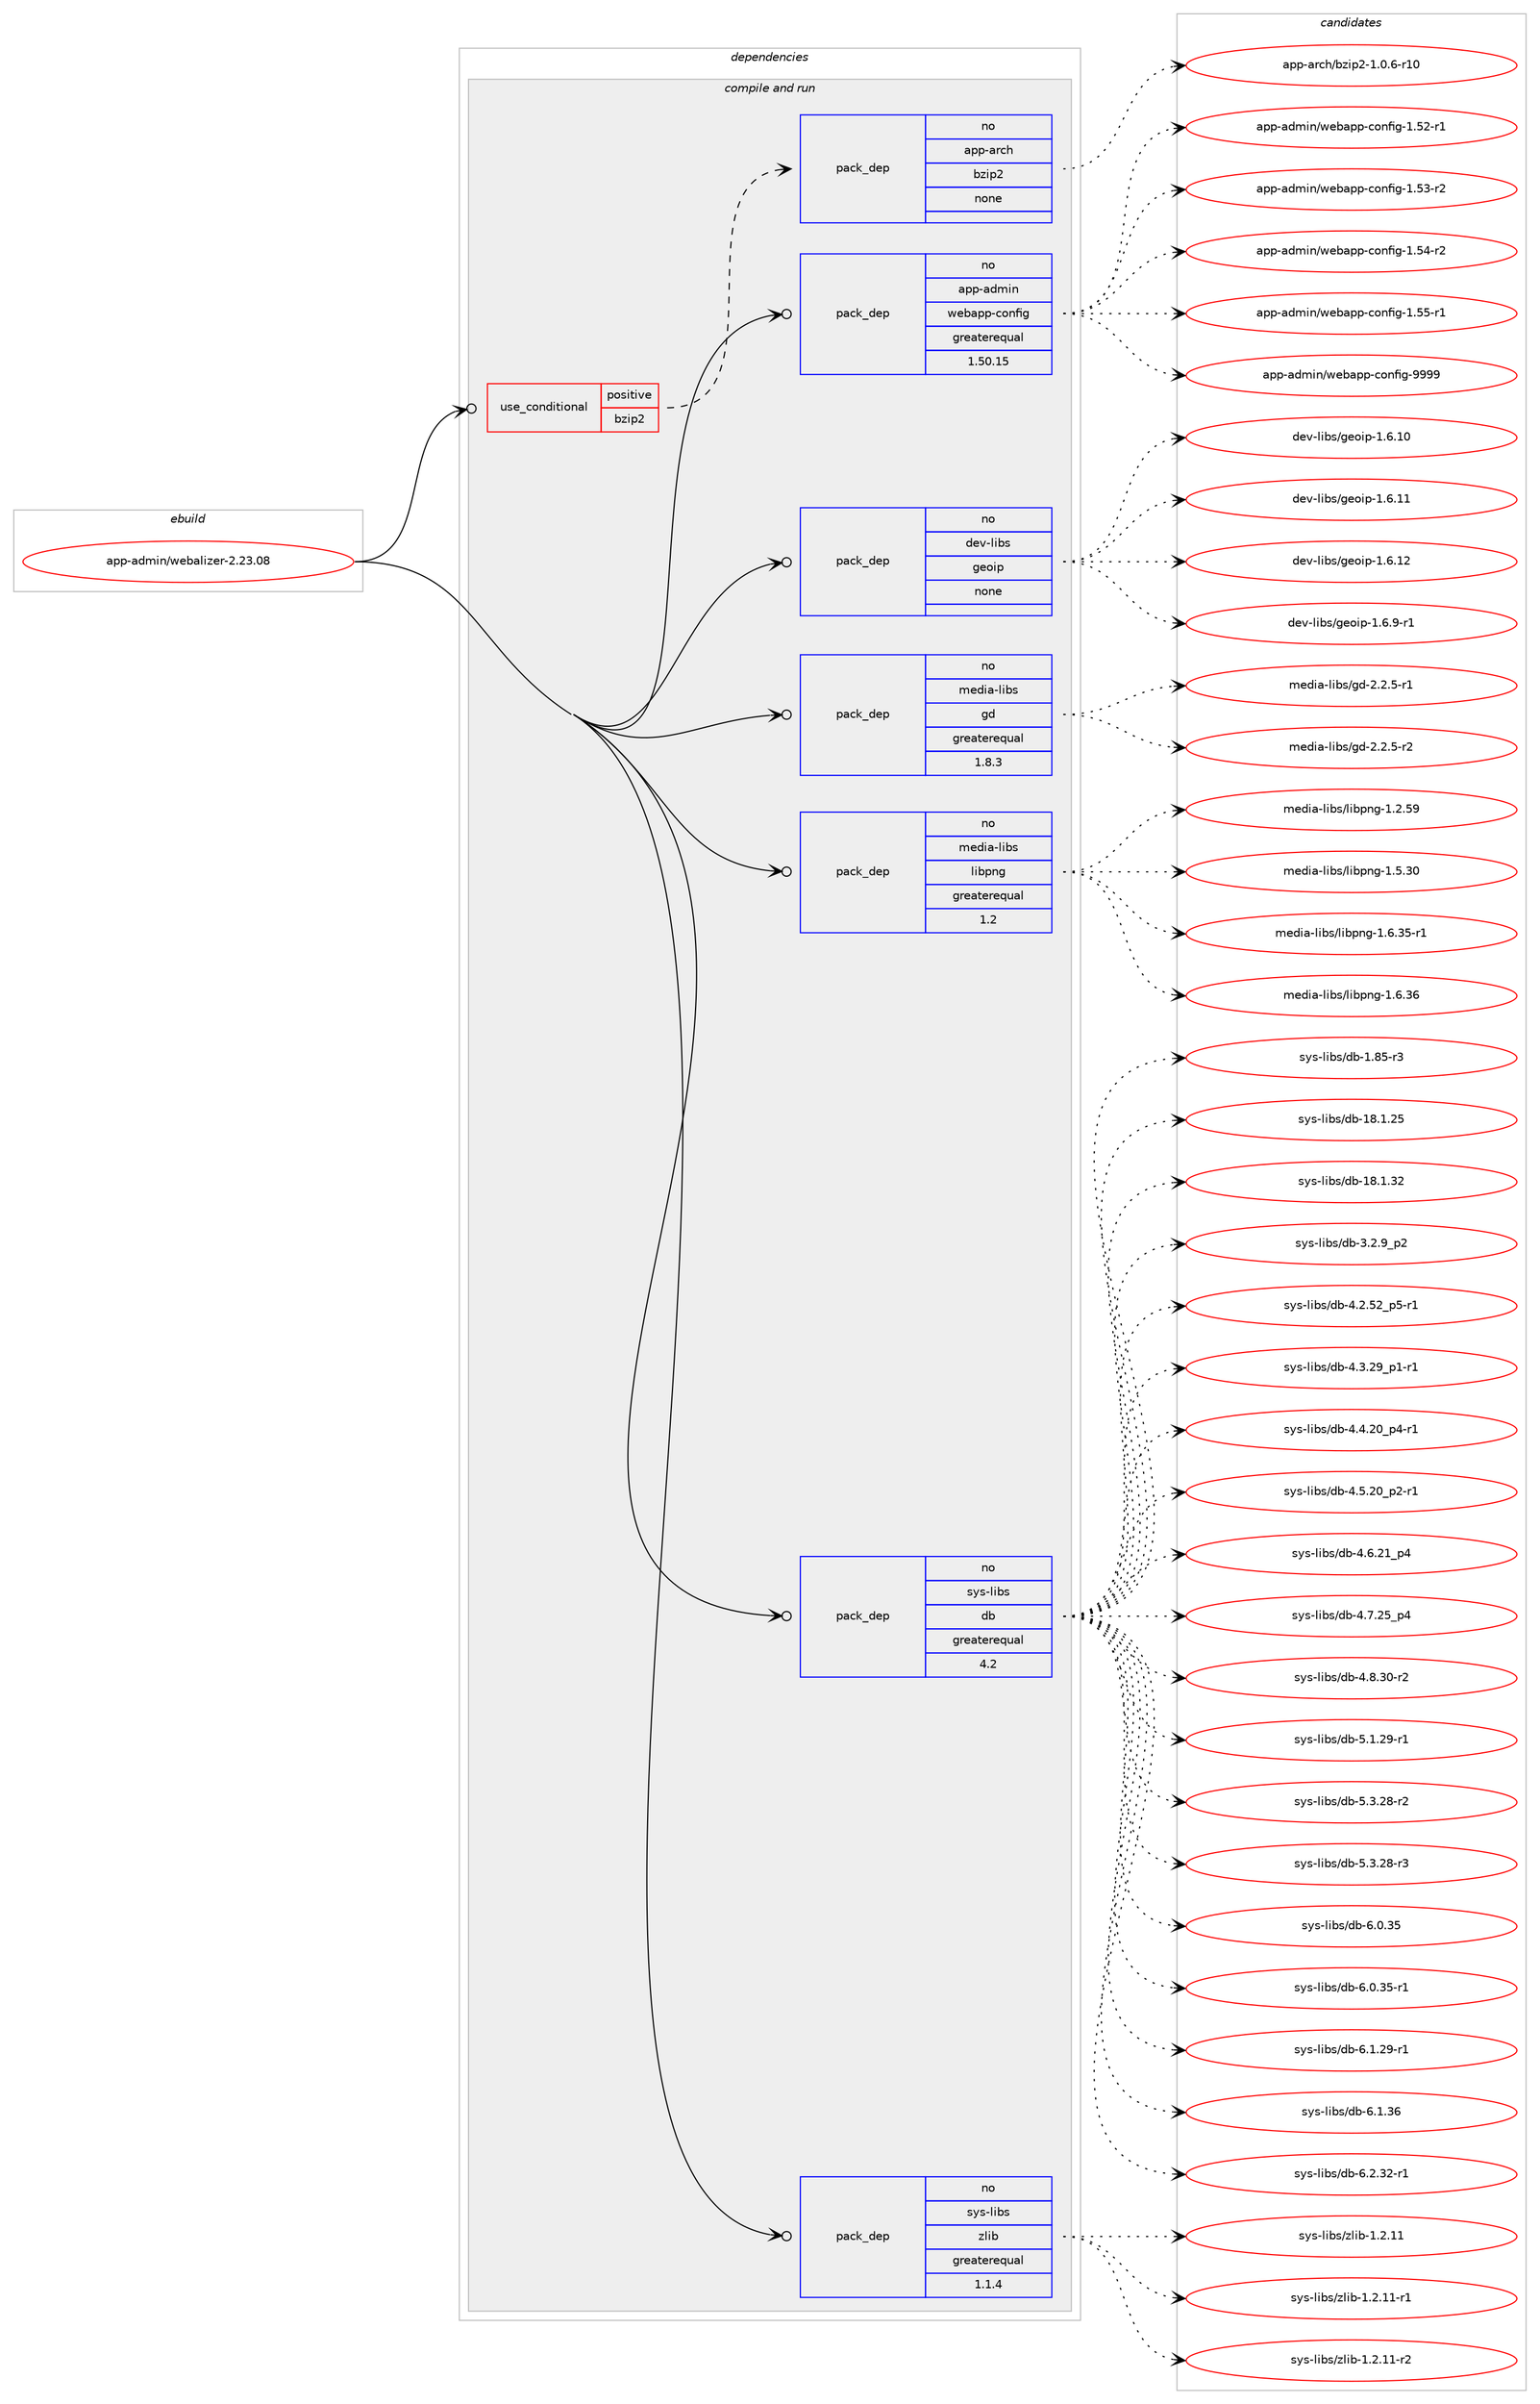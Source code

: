digraph prolog {

# *************
# Graph options
# *************

newrank=true;
concentrate=true;
compound=true;
graph [rankdir=LR,fontname=Helvetica,fontsize=10,ranksep=1.5];#, ranksep=2.5, nodesep=0.2];
edge  [arrowhead=vee];
node  [fontname=Helvetica,fontsize=10];

# **********
# The ebuild
# **********

subgraph cluster_leftcol {
color=gray;
rank=same;
label=<<i>ebuild</i>>;
id [label="app-admin/webalizer-2.23.08", color=red, width=4, href="../app-admin/webalizer-2.23.08.svg"];
}

# ****************
# The dependencies
# ****************

subgraph cluster_midcol {
color=gray;
label=<<i>dependencies</i>>;
subgraph cluster_compile {
fillcolor="#eeeeee";
style=filled;
label=<<i>compile</i>>;
}
subgraph cluster_compileandrun {
fillcolor="#eeeeee";
style=filled;
label=<<i>compile and run</i>>;
subgraph cond346266 {
dependency1270245 [label=<<TABLE BORDER="0" CELLBORDER="1" CELLSPACING="0" CELLPADDING="4"><TR><TD ROWSPAN="3" CELLPADDING="10">use_conditional</TD></TR><TR><TD>positive</TD></TR><TR><TD>bzip2</TD></TR></TABLE>>, shape=none, color=red];
subgraph pack904292 {
dependency1270246 [label=<<TABLE BORDER="0" CELLBORDER="1" CELLSPACING="0" CELLPADDING="4" WIDTH="220"><TR><TD ROWSPAN="6" CELLPADDING="30">pack_dep</TD></TR><TR><TD WIDTH="110">no</TD></TR><TR><TD>app-arch</TD></TR><TR><TD>bzip2</TD></TR><TR><TD>none</TD></TR><TR><TD></TD></TR></TABLE>>, shape=none, color=blue];
}
dependency1270245:e -> dependency1270246:w [weight=20,style="dashed",arrowhead="vee"];
}
id:e -> dependency1270245:w [weight=20,style="solid",arrowhead="odotvee"];
subgraph pack904293 {
dependency1270247 [label=<<TABLE BORDER="0" CELLBORDER="1" CELLSPACING="0" CELLPADDING="4" WIDTH="220"><TR><TD ROWSPAN="6" CELLPADDING="30">pack_dep</TD></TR><TR><TD WIDTH="110">no</TD></TR><TR><TD>app-admin</TD></TR><TR><TD>webapp-config</TD></TR><TR><TD>greaterequal</TD></TR><TR><TD>1.50.15</TD></TR></TABLE>>, shape=none, color=blue];
}
id:e -> dependency1270247:w [weight=20,style="solid",arrowhead="odotvee"];
subgraph pack904294 {
dependency1270248 [label=<<TABLE BORDER="0" CELLBORDER="1" CELLSPACING="0" CELLPADDING="4" WIDTH="220"><TR><TD ROWSPAN="6" CELLPADDING="30">pack_dep</TD></TR><TR><TD WIDTH="110">no</TD></TR><TR><TD>dev-libs</TD></TR><TR><TD>geoip</TD></TR><TR><TD>none</TD></TR><TR><TD></TD></TR></TABLE>>, shape=none, color=blue];
}
id:e -> dependency1270248:w [weight=20,style="solid",arrowhead="odotvee"];
subgraph pack904295 {
dependency1270249 [label=<<TABLE BORDER="0" CELLBORDER="1" CELLSPACING="0" CELLPADDING="4" WIDTH="220"><TR><TD ROWSPAN="6" CELLPADDING="30">pack_dep</TD></TR><TR><TD WIDTH="110">no</TD></TR><TR><TD>media-libs</TD></TR><TR><TD>gd</TD></TR><TR><TD>greaterequal</TD></TR><TR><TD>1.8.3</TD></TR></TABLE>>, shape=none, color=blue];
}
id:e -> dependency1270249:w [weight=20,style="solid",arrowhead="odotvee"];
subgraph pack904296 {
dependency1270250 [label=<<TABLE BORDER="0" CELLBORDER="1" CELLSPACING="0" CELLPADDING="4" WIDTH="220"><TR><TD ROWSPAN="6" CELLPADDING="30">pack_dep</TD></TR><TR><TD WIDTH="110">no</TD></TR><TR><TD>media-libs</TD></TR><TR><TD>libpng</TD></TR><TR><TD>greaterequal</TD></TR><TR><TD>1.2</TD></TR></TABLE>>, shape=none, color=blue];
}
id:e -> dependency1270250:w [weight=20,style="solid",arrowhead="odotvee"];
subgraph pack904297 {
dependency1270251 [label=<<TABLE BORDER="0" CELLBORDER="1" CELLSPACING="0" CELLPADDING="4" WIDTH="220"><TR><TD ROWSPAN="6" CELLPADDING="30">pack_dep</TD></TR><TR><TD WIDTH="110">no</TD></TR><TR><TD>sys-libs</TD></TR><TR><TD>db</TD></TR><TR><TD>greaterequal</TD></TR><TR><TD>4.2</TD></TR></TABLE>>, shape=none, color=blue];
}
id:e -> dependency1270251:w [weight=20,style="solid",arrowhead="odotvee"];
subgraph pack904298 {
dependency1270252 [label=<<TABLE BORDER="0" CELLBORDER="1" CELLSPACING="0" CELLPADDING="4" WIDTH="220"><TR><TD ROWSPAN="6" CELLPADDING="30">pack_dep</TD></TR><TR><TD WIDTH="110">no</TD></TR><TR><TD>sys-libs</TD></TR><TR><TD>zlib</TD></TR><TR><TD>greaterequal</TD></TR><TR><TD>1.1.4</TD></TR></TABLE>>, shape=none, color=blue];
}
id:e -> dependency1270252:w [weight=20,style="solid",arrowhead="odotvee"];
}
subgraph cluster_run {
fillcolor="#eeeeee";
style=filled;
label=<<i>run</i>>;
}
}

# **************
# The candidates
# **************

subgraph cluster_choices {
rank=same;
color=gray;
label=<<i>candidates</i>>;

subgraph choice904292 {
color=black;
nodesep=1;
choice97112112459711499104479812210511250454946484654451144948 [label="app-arch/bzip2-1.0.6-r10", color=red, width=4,href="../app-arch/bzip2-1.0.6-r10.svg"];
dependency1270246:e -> choice97112112459711499104479812210511250454946484654451144948:w [style=dotted,weight="100"];
}
subgraph choice904293 {
color=black;
nodesep=1;
choice971121124597100109105110471191019897112112459911111010210510345494653504511449 [label="app-admin/webapp-config-1.52-r1", color=red, width=4,href="../app-admin/webapp-config-1.52-r1.svg"];
choice971121124597100109105110471191019897112112459911111010210510345494653514511450 [label="app-admin/webapp-config-1.53-r2", color=red, width=4,href="../app-admin/webapp-config-1.53-r2.svg"];
choice971121124597100109105110471191019897112112459911111010210510345494653524511450 [label="app-admin/webapp-config-1.54-r2", color=red, width=4,href="../app-admin/webapp-config-1.54-r2.svg"];
choice971121124597100109105110471191019897112112459911111010210510345494653534511449 [label="app-admin/webapp-config-1.55-r1", color=red, width=4,href="../app-admin/webapp-config-1.55-r1.svg"];
choice97112112459710010910511047119101989711211245991111101021051034557575757 [label="app-admin/webapp-config-9999", color=red, width=4,href="../app-admin/webapp-config-9999.svg"];
dependency1270247:e -> choice971121124597100109105110471191019897112112459911111010210510345494653504511449:w [style=dotted,weight="100"];
dependency1270247:e -> choice971121124597100109105110471191019897112112459911111010210510345494653514511450:w [style=dotted,weight="100"];
dependency1270247:e -> choice971121124597100109105110471191019897112112459911111010210510345494653524511450:w [style=dotted,weight="100"];
dependency1270247:e -> choice971121124597100109105110471191019897112112459911111010210510345494653534511449:w [style=dotted,weight="100"];
dependency1270247:e -> choice97112112459710010910511047119101989711211245991111101021051034557575757:w [style=dotted,weight="100"];
}
subgraph choice904294 {
color=black;
nodesep=1;
choice10010111845108105981154710310111110511245494654464948 [label="dev-libs/geoip-1.6.10", color=red, width=4,href="../dev-libs/geoip-1.6.10.svg"];
choice10010111845108105981154710310111110511245494654464949 [label="dev-libs/geoip-1.6.11", color=red, width=4,href="../dev-libs/geoip-1.6.11.svg"];
choice10010111845108105981154710310111110511245494654464950 [label="dev-libs/geoip-1.6.12", color=red, width=4,href="../dev-libs/geoip-1.6.12.svg"];
choice1001011184510810598115471031011111051124549465446574511449 [label="dev-libs/geoip-1.6.9-r1", color=red, width=4,href="../dev-libs/geoip-1.6.9-r1.svg"];
dependency1270248:e -> choice10010111845108105981154710310111110511245494654464948:w [style=dotted,weight="100"];
dependency1270248:e -> choice10010111845108105981154710310111110511245494654464949:w [style=dotted,weight="100"];
dependency1270248:e -> choice10010111845108105981154710310111110511245494654464950:w [style=dotted,weight="100"];
dependency1270248:e -> choice1001011184510810598115471031011111051124549465446574511449:w [style=dotted,weight="100"];
}
subgraph choice904295 {
color=black;
nodesep=1;
choice109101100105974510810598115471031004550465046534511449 [label="media-libs/gd-2.2.5-r1", color=red, width=4,href="../media-libs/gd-2.2.5-r1.svg"];
choice109101100105974510810598115471031004550465046534511450 [label="media-libs/gd-2.2.5-r2", color=red, width=4,href="../media-libs/gd-2.2.5-r2.svg"];
dependency1270249:e -> choice109101100105974510810598115471031004550465046534511449:w [style=dotted,weight="100"];
dependency1270249:e -> choice109101100105974510810598115471031004550465046534511450:w [style=dotted,weight="100"];
}
subgraph choice904296 {
color=black;
nodesep=1;
choice109101100105974510810598115471081059811211010345494650465357 [label="media-libs/libpng-1.2.59", color=red, width=4,href="../media-libs/libpng-1.2.59.svg"];
choice109101100105974510810598115471081059811211010345494653465148 [label="media-libs/libpng-1.5.30", color=red, width=4,href="../media-libs/libpng-1.5.30.svg"];
choice1091011001059745108105981154710810598112110103454946544651534511449 [label="media-libs/libpng-1.6.35-r1", color=red, width=4,href="../media-libs/libpng-1.6.35-r1.svg"];
choice109101100105974510810598115471081059811211010345494654465154 [label="media-libs/libpng-1.6.36", color=red, width=4,href="../media-libs/libpng-1.6.36.svg"];
dependency1270250:e -> choice109101100105974510810598115471081059811211010345494650465357:w [style=dotted,weight="100"];
dependency1270250:e -> choice109101100105974510810598115471081059811211010345494653465148:w [style=dotted,weight="100"];
dependency1270250:e -> choice1091011001059745108105981154710810598112110103454946544651534511449:w [style=dotted,weight="100"];
dependency1270250:e -> choice109101100105974510810598115471081059811211010345494654465154:w [style=dotted,weight="100"];
}
subgraph choice904297 {
color=black;
nodesep=1;
choice1151211154510810598115471009845494656534511451 [label="sys-libs/db-1.85-r3", color=red, width=4,href="../sys-libs/db-1.85-r3.svg"];
choice115121115451081059811547100984549564649465053 [label="sys-libs/db-18.1.25", color=red, width=4,href="../sys-libs/db-18.1.25.svg"];
choice115121115451081059811547100984549564649465150 [label="sys-libs/db-18.1.32", color=red, width=4,href="../sys-libs/db-18.1.32.svg"];
choice115121115451081059811547100984551465046579511250 [label="sys-libs/db-3.2.9_p2", color=red, width=4,href="../sys-libs/db-3.2.9_p2.svg"];
choice115121115451081059811547100984552465046535095112534511449 [label="sys-libs/db-4.2.52_p5-r1", color=red, width=4,href="../sys-libs/db-4.2.52_p5-r1.svg"];
choice115121115451081059811547100984552465146505795112494511449 [label="sys-libs/db-4.3.29_p1-r1", color=red, width=4,href="../sys-libs/db-4.3.29_p1-r1.svg"];
choice115121115451081059811547100984552465246504895112524511449 [label="sys-libs/db-4.4.20_p4-r1", color=red, width=4,href="../sys-libs/db-4.4.20_p4-r1.svg"];
choice115121115451081059811547100984552465346504895112504511449 [label="sys-libs/db-4.5.20_p2-r1", color=red, width=4,href="../sys-libs/db-4.5.20_p2-r1.svg"];
choice11512111545108105981154710098455246544650499511252 [label="sys-libs/db-4.6.21_p4", color=red, width=4,href="../sys-libs/db-4.6.21_p4.svg"];
choice11512111545108105981154710098455246554650539511252 [label="sys-libs/db-4.7.25_p4", color=red, width=4,href="../sys-libs/db-4.7.25_p4.svg"];
choice11512111545108105981154710098455246564651484511450 [label="sys-libs/db-4.8.30-r2", color=red, width=4,href="../sys-libs/db-4.8.30-r2.svg"];
choice11512111545108105981154710098455346494650574511449 [label="sys-libs/db-5.1.29-r1", color=red, width=4,href="../sys-libs/db-5.1.29-r1.svg"];
choice11512111545108105981154710098455346514650564511450 [label="sys-libs/db-5.3.28-r2", color=red, width=4,href="../sys-libs/db-5.3.28-r2.svg"];
choice11512111545108105981154710098455346514650564511451 [label="sys-libs/db-5.3.28-r3", color=red, width=4,href="../sys-libs/db-5.3.28-r3.svg"];
choice1151211154510810598115471009845544648465153 [label="sys-libs/db-6.0.35", color=red, width=4,href="../sys-libs/db-6.0.35.svg"];
choice11512111545108105981154710098455446484651534511449 [label="sys-libs/db-6.0.35-r1", color=red, width=4,href="../sys-libs/db-6.0.35-r1.svg"];
choice11512111545108105981154710098455446494650574511449 [label="sys-libs/db-6.1.29-r1", color=red, width=4,href="../sys-libs/db-6.1.29-r1.svg"];
choice1151211154510810598115471009845544649465154 [label="sys-libs/db-6.1.36", color=red, width=4,href="../sys-libs/db-6.1.36.svg"];
choice11512111545108105981154710098455446504651504511449 [label="sys-libs/db-6.2.32-r1", color=red, width=4,href="../sys-libs/db-6.2.32-r1.svg"];
dependency1270251:e -> choice1151211154510810598115471009845494656534511451:w [style=dotted,weight="100"];
dependency1270251:e -> choice115121115451081059811547100984549564649465053:w [style=dotted,weight="100"];
dependency1270251:e -> choice115121115451081059811547100984549564649465150:w [style=dotted,weight="100"];
dependency1270251:e -> choice115121115451081059811547100984551465046579511250:w [style=dotted,weight="100"];
dependency1270251:e -> choice115121115451081059811547100984552465046535095112534511449:w [style=dotted,weight="100"];
dependency1270251:e -> choice115121115451081059811547100984552465146505795112494511449:w [style=dotted,weight="100"];
dependency1270251:e -> choice115121115451081059811547100984552465246504895112524511449:w [style=dotted,weight="100"];
dependency1270251:e -> choice115121115451081059811547100984552465346504895112504511449:w [style=dotted,weight="100"];
dependency1270251:e -> choice11512111545108105981154710098455246544650499511252:w [style=dotted,weight="100"];
dependency1270251:e -> choice11512111545108105981154710098455246554650539511252:w [style=dotted,weight="100"];
dependency1270251:e -> choice11512111545108105981154710098455246564651484511450:w [style=dotted,weight="100"];
dependency1270251:e -> choice11512111545108105981154710098455346494650574511449:w [style=dotted,weight="100"];
dependency1270251:e -> choice11512111545108105981154710098455346514650564511450:w [style=dotted,weight="100"];
dependency1270251:e -> choice11512111545108105981154710098455346514650564511451:w [style=dotted,weight="100"];
dependency1270251:e -> choice1151211154510810598115471009845544648465153:w [style=dotted,weight="100"];
dependency1270251:e -> choice11512111545108105981154710098455446484651534511449:w [style=dotted,weight="100"];
dependency1270251:e -> choice11512111545108105981154710098455446494650574511449:w [style=dotted,weight="100"];
dependency1270251:e -> choice1151211154510810598115471009845544649465154:w [style=dotted,weight="100"];
dependency1270251:e -> choice11512111545108105981154710098455446504651504511449:w [style=dotted,weight="100"];
}
subgraph choice904298 {
color=black;
nodesep=1;
choice1151211154510810598115471221081059845494650464949 [label="sys-libs/zlib-1.2.11", color=red, width=4,href="../sys-libs/zlib-1.2.11.svg"];
choice11512111545108105981154712210810598454946504649494511449 [label="sys-libs/zlib-1.2.11-r1", color=red, width=4,href="../sys-libs/zlib-1.2.11-r1.svg"];
choice11512111545108105981154712210810598454946504649494511450 [label="sys-libs/zlib-1.2.11-r2", color=red, width=4,href="../sys-libs/zlib-1.2.11-r2.svg"];
dependency1270252:e -> choice1151211154510810598115471221081059845494650464949:w [style=dotted,weight="100"];
dependency1270252:e -> choice11512111545108105981154712210810598454946504649494511449:w [style=dotted,weight="100"];
dependency1270252:e -> choice11512111545108105981154712210810598454946504649494511450:w [style=dotted,weight="100"];
}
}

}
